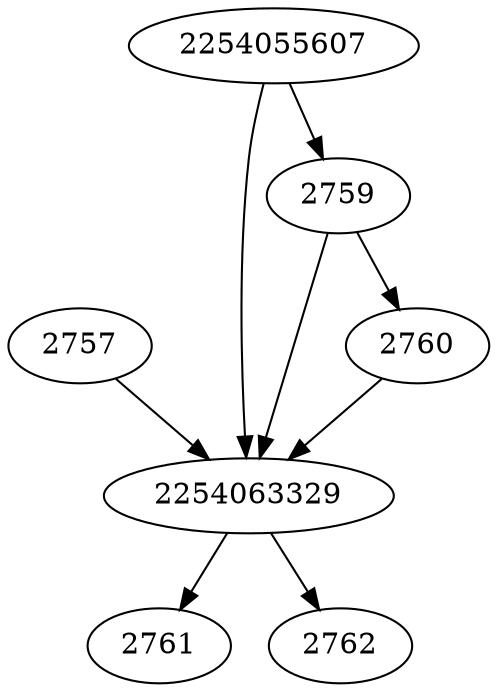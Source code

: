 strict digraph  {
2254063329;
2757;
2759;
2760;
2761;
2762;
2254055607;
2254063329 -> 2761;
2254063329 -> 2762;
2757 -> 2254063329;
2759 -> 2760;
2759 -> 2254063329;
2760 -> 2254063329;
2254055607 -> 2254063329;
2254055607 -> 2759;
}
